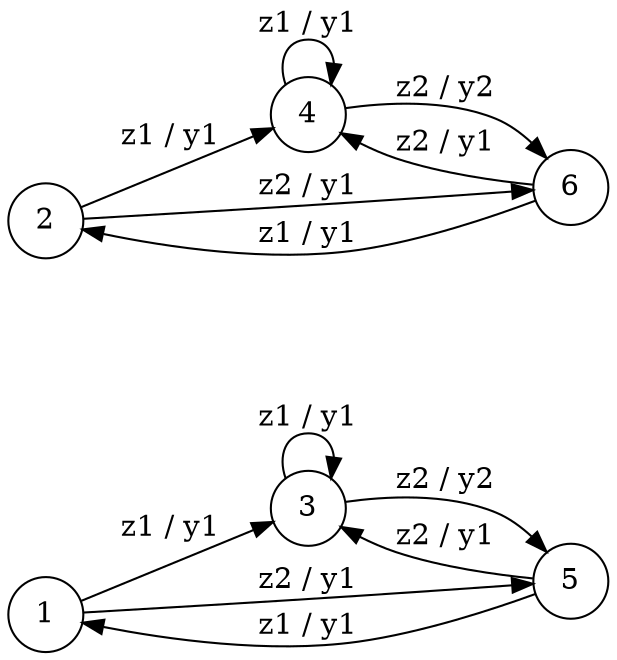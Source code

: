 digraph MealyMachine {
    rankdir = LR;
    node [shape = circle];

    "1" [label = "1"];
    "2" [label = "2"];
    "3" [label = "3"];
    "4" [label = "4"];
    "5" [label = "5"];
    "6" [label = "6"];

    "1" -> "3" [label = "z1 / y1"];
    "1" -> "5" [label = "z2 / y1"];

    "2" -> "4" [label = "z1 / y1"];
    "2" -> "6" [label = "z2 / y1"];

    "3" -> "3" [label = "z1 / y1"];
    "3" -> "5" [label = "z2 / y2"];

    "4" -> "4" [label = "z1 / y1"];
    "4" -> "6" [label = "z2 / y2"];

    "5" -> "1" [label = "z1 / y1"];
    "5" -> "3" [label = "z2 / y1"];

    "6" -> "2" [label = "z1 / y1"];
    "6" -> "4" [label = "z2 / y1"];
}